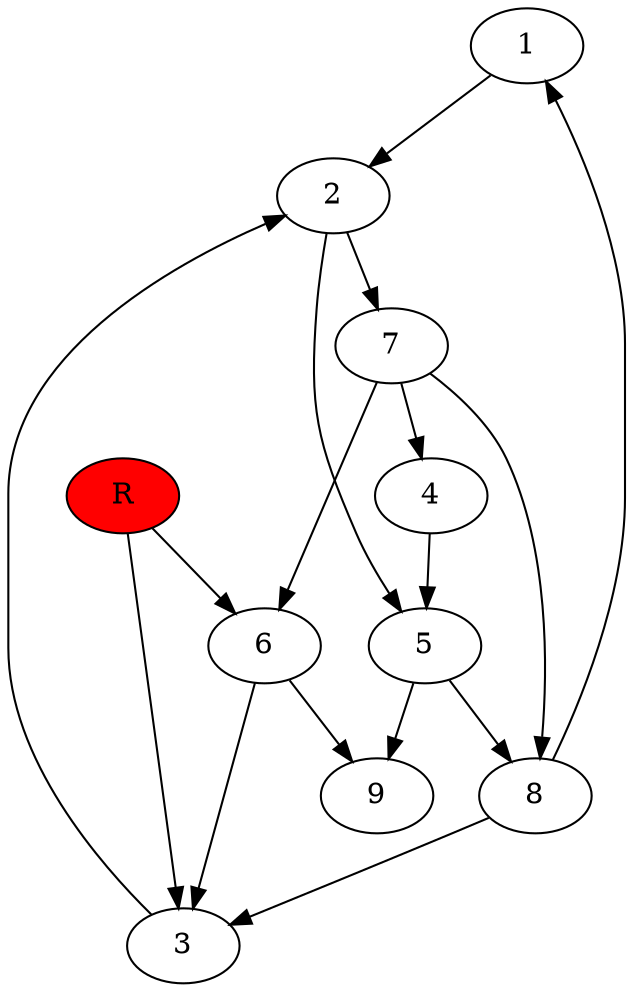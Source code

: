 digraph prb16739 {
	1
	2
	3
	4
	5
	6
	7
	8
	R [fillcolor="#ff0000" style=filled]
	1 -> 2
	2 -> 5
	2 -> 7
	3 -> 2
	4 -> 5
	5 -> 8
	5 -> 9
	6 -> 3
	6 -> 9
	7 -> 4
	7 -> 6
	7 -> 8
	8 -> 1
	8 -> 3
	R -> 3
	R -> 6
}
